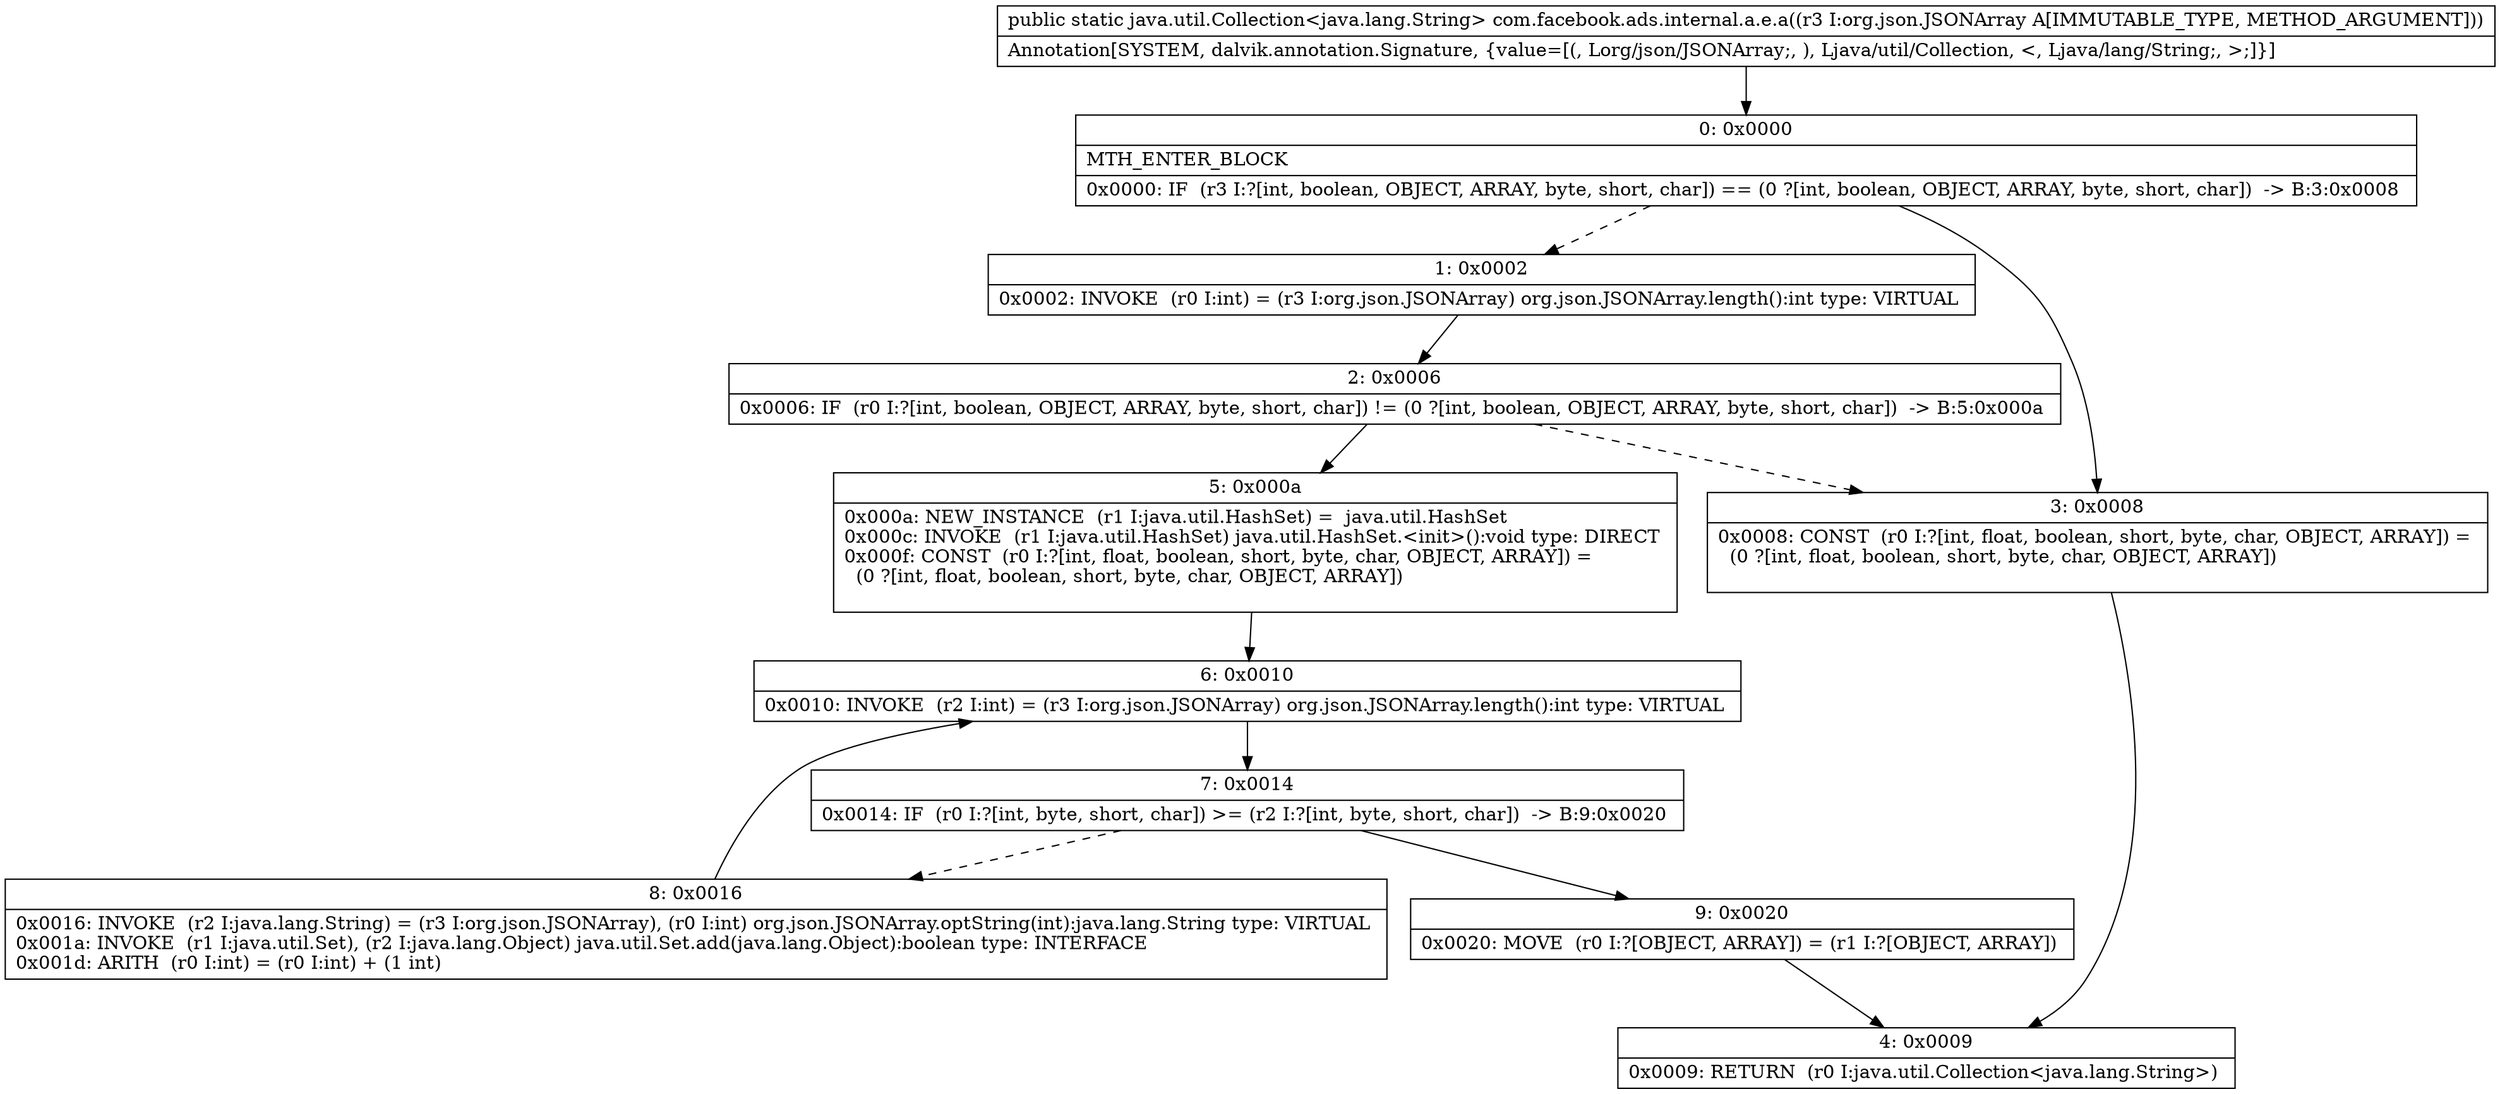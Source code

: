 digraph "CFG forcom.facebook.ads.internal.a.e.a(Lorg\/json\/JSONArray;)Ljava\/util\/Collection;" {
Node_0 [shape=record,label="{0\:\ 0x0000|MTH_ENTER_BLOCK\l|0x0000: IF  (r3 I:?[int, boolean, OBJECT, ARRAY, byte, short, char]) == (0 ?[int, boolean, OBJECT, ARRAY, byte, short, char])  \-\> B:3:0x0008 \l}"];
Node_1 [shape=record,label="{1\:\ 0x0002|0x0002: INVOKE  (r0 I:int) = (r3 I:org.json.JSONArray) org.json.JSONArray.length():int type: VIRTUAL \l}"];
Node_2 [shape=record,label="{2\:\ 0x0006|0x0006: IF  (r0 I:?[int, boolean, OBJECT, ARRAY, byte, short, char]) != (0 ?[int, boolean, OBJECT, ARRAY, byte, short, char])  \-\> B:5:0x000a \l}"];
Node_3 [shape=record,label="{3\:\ 0x0008|0x0008: CONST  (r0 I:?[int, float, boolean, short, byte, char, OBJECT, ARRAY]) = \l  (0 ?[int, float, boolean, short, byte, char, OBJECT, ARRAY])\l \l}"];
Node_4 [shape=record,label="{4\:\ 0x0009|0x0009: RETURN  (r0 I:java.util.Collection\<java.lang.String\>) \l}"];
Node_5 [shape=record,label="{5\:\ 0x000a|0x000a: NEW_INSTANCE  (r1 I:java.util.HashSet) =  java.util.HashSet \l0x000c: INVOKE  (r1 I:java.util.HashSet) java.util.HashSet.\<init\>():void type: DIRECT \l0x000f: CONST  (r0 I:?[int, float, boolean, short, byte, char, OBJECT, ARRAY]) = \l  (0 ?[int, float, boolean, short, byte, char, OBJECT, ARRAY])\l \l}"];
Node_6 [shape=record,label="{6\:\ 0x0010|0x0010: INVOKE  (r2 I:int) = (r3 I:org.json.JSONArray) org.json.JSONArray.length():int type: VIRTUAL \l}"];
Node_7 [shape=record,label="{7\:\ 0x0014|0x0014: IF  (r0 I:?[int, byte, short, char]) \>= (r2 I:?[int, byte, short, char])  \-\> B:9:0x0020 \l}"];
Node_8 [shape=record,label="{8\:\ 0x0016|0x0016: INVOKE  (r2 I:java.lang.String) = (r3 I:org.json.JSONArray), (r0 I:int) org.json.JSONArray.optString(int):java.lang.String type: VIRTUAL \l0x001a: INVOKE  (r1 I:java.util.Set), (r2 I:java.lang.Object) java.util.Set.add(java.lang.Object):boolean type: INTERFACE \l0x001d: ARITH  (r0 I:int) = (r0 I:int) + (1 int) \l}"];
Node_9 [shape=record,label="{9\:\ 0x0020|0x0020: MOVE  (r0 I:?[OBJECT, ARRAY]) = (r1 I:?[OBJECT, ARRAY]) \l}"];
MethodNode[shape=record,label="{public static java.util.Collection\<java.lang.String\> com.facebook.ads.internal.a.e.a((r3 I:org.json.JSONArray A[IMMUTABLE_TYPE, METHOD_ARGUMENT]))  | Annotation[SYSTEM, dalvik.annotation.Signature, \{value=[(, Lorg\/json\/JSONArray;, ), Ljava\/util\/Collection, \<, Ljava\/lang\/String;, \>;]\}]\l}"];
MethodNode -> Node_0;
Node_0 -> Node_1[style=dashed];
Node_0 -> Node_3;
Node_1 -> Node_2;
Node_2 -> Node_3[style=dashed];
Node_2 -> Node_5;
Node_3 -> Node_4;
Node_5 -> Node_6;
Node_6 -> Node_7;
Node_7 -> Node_8[style=dashed];
Node_7 -> Node_9;
Node_8 -> Node_6;
Node_9 -> Node_4;
}

